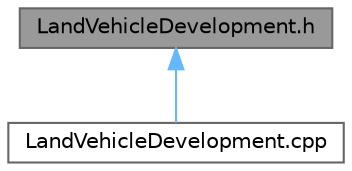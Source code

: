 digraph "LandVehicleDevelopment.h"
{
 // LATEX_PDF_SIZE
  bgcolor="transparent";
  edge [fontname=Helvetica,fontsize=10,labelfontname=Helvetica,labelfontsize=10];
  node [fontname=Helvetica,fontsize=10,shape=box,height=0.2,width=0.4];
  Node1 [label="LandVehicleDevelopment.h",height=0.2,width=0.4,color="gray40", fillcolor="grey60", style="filled", fontcolor="black",tooltip=" "];
  Node1 -> Node2 [dir="back",color="steelblue1",style="solid"];
  Node2 [label="LandVehicleDevelopment.cpp",height=0.2,width=0.4,color="grey40", fillcolor="white", style="filled",URL="$_land_vehicle_development_8cpp.html",tooltip=" "];
}
